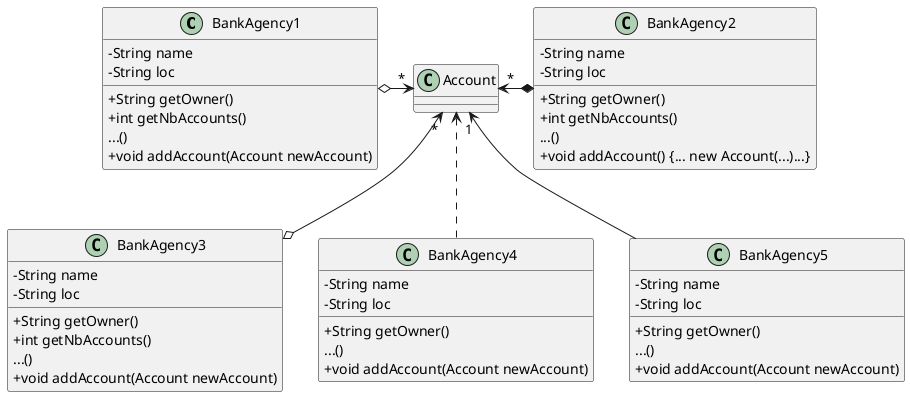 @startuml

skinparam classAttributeIconSize 0

class BankAgency1 {
	-String name
	-String loc
	+String getOwner()
	+int getNbAccounts()
	...()
	+void addAccount(Account newAccount)
}

class Account {
}

class BankAgency2 {
	-String name
	-String loc
	+String getOwner()
	+int getNbAccounts()
	...()
	+void addAccount() {... new Account(...)...}
}

class BankAgency3 {
	-String name
	-String loc
	+String getOwner()
	+int getNbAccounts()
	...()
	+void addAccount(Account newAccount)
}

class BankAgency4 {
	-String name
	-String loc
	+String getOwner()
	...()
	+void addAccount(Account newAccount)
}

class BankAgency5 {
	-String name
	-String loc
	+String getOwner()
	...()
	+void addAccount(Account newAccount)
}


' Structural relationships

BankAgency1 o-> "*" Account
Account "*" <-* BankAgency2
Account "*" <--o BankAgency3
Account <.. BankAgency4
Account "1" <-- BankAgency5

@enduml

